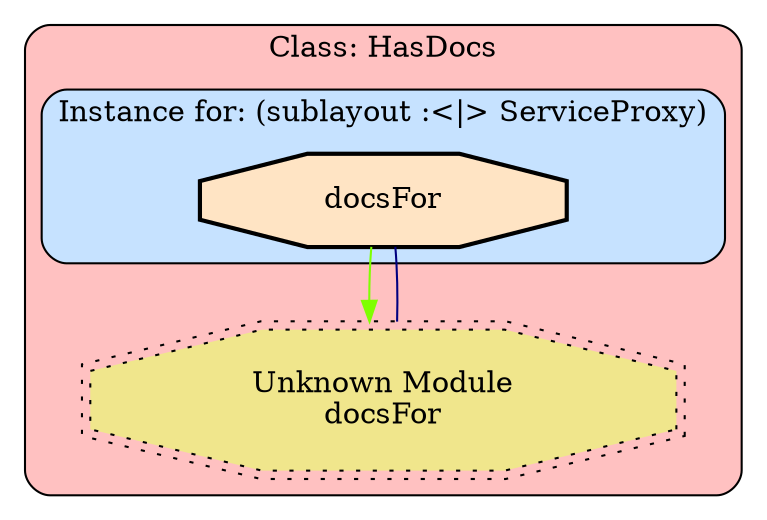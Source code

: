 digraph "Core of Thentos.Backend.Api.Docs.Proxy" {
    node [margin="0.4,0.1"
         ,style=filled];
    subgraph cluster_Class_HasDocs {
        graph [label="Class: HasDocs"
              ,style="filled,rounded"
              ,fillcolor=rosybrown1];
        subgraph cluster_Class_HasDocs_Data_sublayoutServiceProxy {
            graph [label="Instance for: (sublayout :<|> ServiceProxy)"
                  ,style="filled,rounded"
                  ,fillcolor=slategray1];
            1 [label=docsFor
              ,shape=octagon
              ,fillcolor=bisque
              ,style="filled,bold"];
        }
        3 [label="Unknown Module\ndocsFor"
          ,shape=doubleoctagon
          ,fillcolor=khaki
          ,style="filled,dotted"];
    }
    1 -> 3 [penwidth=1
           ,color=chartreuse];
    3 -> 1 [penwidth=1
           ,color=navy
           ,dir=none];
}
